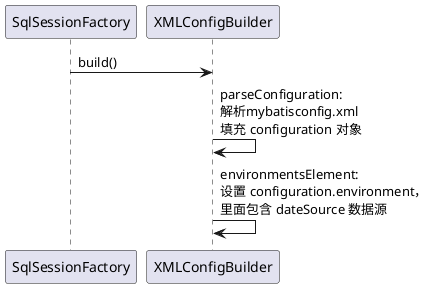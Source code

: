 @startuml
SqlSessionFactory->XMLConfigBuilder:build()
XMLConfigBuilder->XMLConfigBuilder:parseConfiguration:\n解析mybatisconfig.xml\n填充 configuration 对象
XMLConfigBuilder->XMLConfigBuilder:environmentsElement:\n设置 configuration.environment，\n里面包含 dateSource 数据源


@enduml